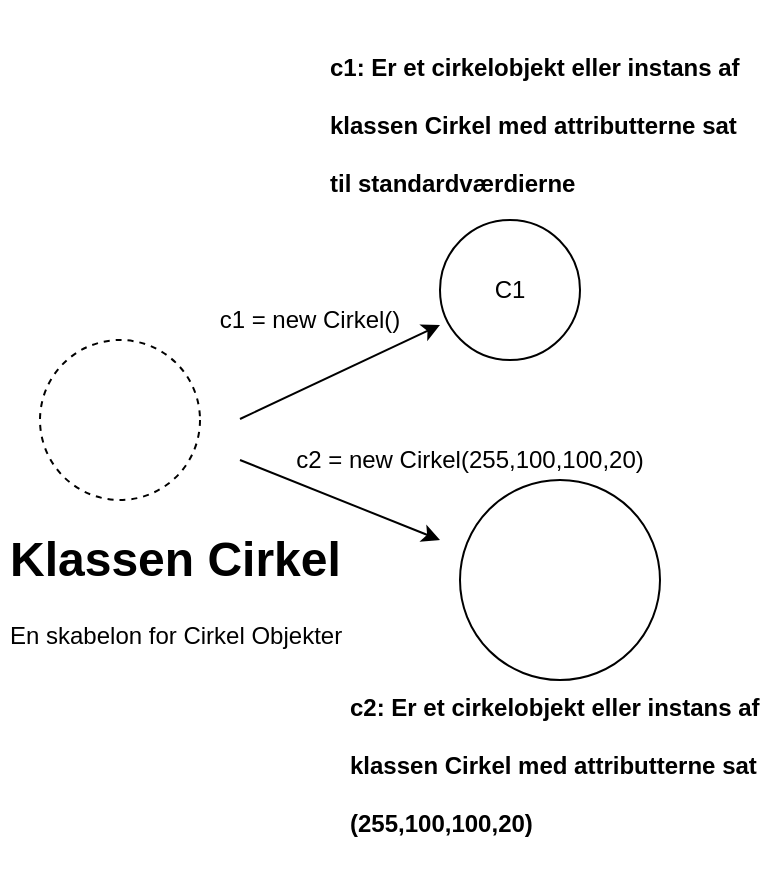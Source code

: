 <mxfile version="20.8.15" type="device"><diagram name="Side-1" id="eESsHD1OQDuxnbCybJOa"><mxGraphModel dx="373" dy="461" grid="1" gridSize="10" guides="1" tooltips="1" connect="1" arrows="1" fold="1" page="1" pageScale="1" pageWidth="827" pageHeight="1169" math="0" shadow="0"><root><mxCell id="0"/><mxCell id="1" parent="0"/><mxCell id="crza24p8RLzCz1Bi1LD9-1" value="" style="ellipse;whiteSpace=wrap;html=1;aspect=fixed;dashed=1;" vertex="1" parent="1"><mxGeometry x="50" y="220" width="80" height="80" as="geometry"/></mxCell><mxCell id="crza24p8RLzCz1Bi1LD9-2" value="" style="endArrow=classic;html=1;rounded=0;entryX=0;entryY=0.75;entryDx=0;entryDy=0;entryPerimeter=0;" edge="1" parent="1" target="crza24p8RLzCz1Bi1LD9-5"><mxGeometry width="50" height="50" relative="1" as="geometry"><mxPoint x="150" y="259.5" as="sourcePoint"/><mxPoint x="220" y="259.5" as="targetPoint"/></mxGeometry></mxCell><mxCell id="crza24p8RLzCz1Bi1LD9-4" value="&lt;h1&gt;Klassen Cirkel&lt;/h1&gt;&lt;div&gt;En skabelon for Cirkel Objekter&lt;/div&gt;" style="text;html=1;strokeColor=none;fillColor=none;spacing=5;spacingTop=-20;whiteSpace=wrap;overflow=hidden;rounded=0;" vertex="1" parent="1"><mxGeometry x="30" y="310" width="190" height="130" as="geometry"/></mxCell><mxCell id="crza24p8RLzCz1Bi1LD9-5" value="" style="ellipse;whiteSpace=wrap;html=1;aspect=fixed;" vertex="1" parent="1"><mxGeometry x="250" y="160" width="70" height="70" as="geometry"/></mxCell><mxCell id="crza24p8RLzCz1Bi1LD9-6" value="&lt;h1 style=&quot;&quot;&gt;&lt;font style=&quot;font-size: 12px;&quot;&gt;c1: Er et cirkelobjekt eller instans af klassen Cirkel med attributterne sat til standardværdierne&lt;/font&gt;&lt;/h1&gt;&lt;div style=&quot;font-size: 22px;&quot;&gt;&lt;br&gt;&lt;/div&gt;" style="text;html=1;strokeColor=none;fillColor=none;spacing=5;spacingTop=-20;whiteSpace=wrap;overflow=hidden;rounded=0;" vertex="1" parent="1"><mxGeometry x="190" y="60" width="220" height="110" as="geometry"/></mxCell><mxCell id="crza24p8RLzCz1Bi1LD9-7" value="C1" style="text;html=1;strokeColor=none;fillColor=none;align=center;verticalAlign=middle;whiteSpace=wrap;rounded=0;fontSize=12;fontColor=#000000;" vertex="1" parent="1"><mxGeometry x="255" y="180" width="60" height="30" as="geometry"/></mxCell><mxCell id="crza24p8RLzCz1Bi1LD9-8" value="" style="endArrow=classic;html=1;rounded=0;" edge="1" parent="1"><mxGeometry width="50" height="50" relative="1" as="geometry"><mxPoint x="150" y="280" as="sourcePoint"/><mxPoint x="250" y="320" as="targetPoint"/></mxGeometry></mxCell><mxCell id="crza24p8RLzCz1Bi1LD9-9" value="" style="ellipse;whiteSpace=wrap;html=1;aspect=fixed;" vertex="1" parent="1"><mxGeometry x="260" y="290" width="100" height="100" as="geometry"/></mxCell><mxCell id="crza24p8RLzCz1Bi1LD9-10" value="c1 = new Cirkel()" style="text;html=1;strokeColor=none;fillColor=none;align=center;verticalAlign=middle;whiteSpace=wrap;rounded=0;fontSize=12;fontColor=#000000;" vertex="1" parent="1"><mxGeometry x="130" y="200" width="110" height="20" as="geometry"/></mxCell><mxCell id="crza24p8RLzCz1Bi1LD9-11" value="&lt;h1 style=&quot;&quot;&gt;&lt;font style=&quot;font-size: 12px;&quot;&gt;c2: Er et cirkelobjekt eller instans af klassen Cirkel med attributterne sat (255,100,100,20)&lt;/font&gt;&lt;/h1&gt;&lt;div style=&quot;font-size: 22px;&quot;&gt;&lt;br&gt;&lt;/div&gt;" style="text;html=1;strokeColor=none;fillColor=none;spacing=5;spacingTop=-20;whiteSpace=wrap;overflow=hidden;rounded=0;" vertex="1" parent="1"><mxGeometry x="200" y="380" width="220" height="110" as="geometry"/></mxCell><mxCell id="crza24p8RLzCz1Bi1LD9-12" value="c2 = new Cirkel(255,100,100,20)" style="text;html=1;strokeColor=none;fillColor=none;align=center;verticalAlign=middle;whiteSpace=wrap;rounded=0;fontSize=12;fontColor=#000000;" vertex="1" parent="1"><mxGeometry x="170" y="270" width="190" height="20" as="geometry"/></mxCell></root></mxGraphModel></diagram></mxfile>
